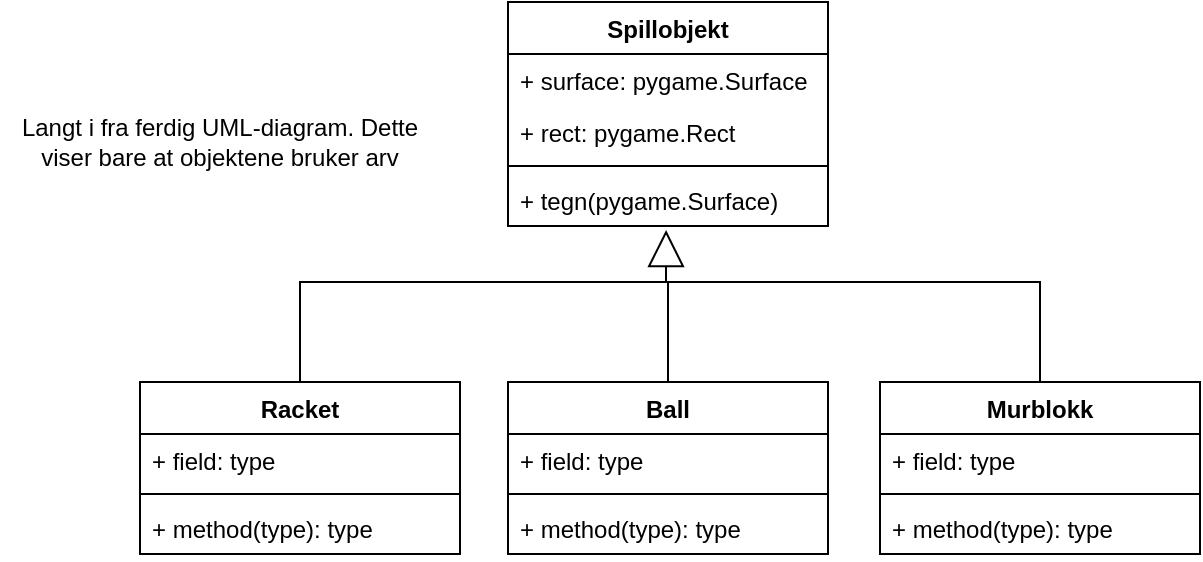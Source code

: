 <mxfile version="23.0.2" type="device">
  <diagram name="Page-1" id="seppJ6-dGsVZjI3xK1D8">
    <mxGraphModel dx="1060" dy="676" grid="1" gridSize="10" guides="1" tooltips="1" connect="1" arrows="1" fold="1" page="1" pageScale="1" pageWidth="827" pageHeight="1169" math="0" shadow="0">
      <root>
        <mxCell id="0" />
        <mxCell id="1" parent="0" />
        <mxCell id="UfFqLhTvEbOYDPAEkrNz-5" value="Spillobjekt" style="swimlane;fontStyle=1;align=center;verticalAlign=top;childLayout=stackLayout;horizontal=1;startSize=26;horizontalStack=0;resizeParent=1;resizeParentMax=0;resizeLast=0;collapsible=1;marginBottom=0;whiteSpace=wrap;html=1;" vertex="1" parent="1">
          <mxGeometry x="334" y="160" width="160" height="112" as="geometry" />
        </mxCell>
        <mxCell id="UfFqLhTvEbOYDPAEkrNz-6" value="+ surface: pygame.Surface" style="text;strokeColor=none;fillColor=none;align=left;verticalAlign=top;spacingLeft=4;spacingRight=4;overflow=hidden;rotatable=0;points=[[0,0.5],[1,0.5]];portConstraint=eastwest;whiteSpace=wrap;html=1;" vertex="1" parent="UfFqLhTvEbOYDPAEkrNz-5">
          <mxGeometry y="26" width="160" height="26" as="geometry" />
        </mxCell>
        <mxCell id="UfFqLhTvEbOYDPAEkrNz-21" value="+ rect: pygame.Rect" style="text;strokeColor=none;fillColor=none;align=left;verticalAlign=top;spacingLeft=4;spacingRight=4;overflow=hidden;rotatable=0;points=[[0,0.5],[1,0.5]];portConstraint=eastwest;whiteSpace=wrap;html=1;" vertex="1" parent="UfFqLhTvEbOYDPAEkrNz-5">
          <mxGeometry y="52" width="160" height="26" as="geometry" />
        </mxCell>
        <mxCell id="UfFqLhTvEbOYDPAEkrNz-7" value="" style="line;strokeWidth=1;fillColor=none;align=left;verticalAlign=middle;spacingTop=-1;spacingLeft=3;spacingRight=3;rotatable=0;labelPosition=right;points=[];portConstraint=eastwest;strokeColor=inherit;" vertex="1" parent="UfFqLhTvEbOYDPAEkrNz-5">
          <mxGeometry y="78" width="160" height="8" as="geometry" />
        </mxCell>
        <mxCell id="UfFqLhTvEbOYDPAEkrNz-8" value="+ tegn(pygame.Surface)" style="text;strokeColor=none;fillColor=none;align=left;verticalAlign=top;spacingLeft=4;spacingRight=4;overflow=hidden;rotatable=0;points=[[0,0.5],[1,0.5]];portConstraint=eastwest;whiteSpace=wrap;html=1;" vertex="1" parent="UfFqLhTvEbOYDPAEkrNz-5">
          <mxGeometry y="86" width="160" height="26" as="geometry" />
        </mxCell>
        <mxCell id="UfFqLhTvEbOYDPAEkrNz-9" value="Racket" style="swimlane;fontStyle=1;align=center;verticalAlign=top;childLayout=stackLayout;horizontal=1;startSize=26;horizontalStack=0;resizeParent=1;resizeParentMax=0;resizeLast=0;collapsible=1;marginBottom=0;whiteSpace=wrap;html=1;" vertex="1" parent="1">
          <mxGeometry x="150" y="350" width="160" height="86" as="geometry" />
        </mxCell>
        <mxCell id="UfFqLhTvEbOYDPAEkrNz-10" value="+ field: type" style="text;strokeColor=none;fillColor=none;align=left;verticalAlign=top;spacingLeft=4;spacingRight=4;overflow=hidden;rotatable=0;points=[[0,0.5],[1,0.5]];portConstraint=eastwest;whiteSpace=wrap;html=1;" vertex="1" parent="UfFqLhTvEbOYDPAEkrNz-9">
          <mxGeometry y="26" width="160" height="26" as="geometry" />
        </mxCell>
        <mxCell id="UfFqLhTvEbOYDPAEkrNz-11" value="" style="line;strokeWidth=1;fillColor=none;align=left;verticalAlign=middle;spacingTop=-1;spacingLeft=3;spacingRight=3;rotatable=0;labelPosition=right;points=[];portConstraint=eastwest;strokeColor=inherit;" vertex="1" parent="UfFqLhTvEbOYDPAEkrNz-9">
          <mxGeometry y="52" width="160" height="8" as="geometry" />
        </mxCell>
        <mxCell id="UfFqLhTvEbOYDPAEkrNz-12" value="+ method(type): type" style="text;strokeColor=none;fillColor=none;align=left;verticalAlign=top;spacingLeft=4;spacingRight=4;overflow=hidden;rotatable=0;points=[[0,0.5],[1,0.5]];portConstraint=eastwest;whiteSpace=wrap;html=1;" vertex="1" parent="UfFqLhTvEbOYDPAEkrNz-9">
          <mxGeometry y="60" width="160" height="26" as="geometry" />
        </mxCell>
        <mxCell id="UfFqLhTvEbOYDPAEkrNz-13" value="Ball" style="swimlane;fontStyle=1;align=center;verticalAlign=top;childLayout=stackLayout;horizontal=1;startSize=26;horizontalStack=0;resizeParent=1;resizeParentMax=0;resizeLast=0;collapsible=1;marginBottom=0;whiteSpace=wrap;html=1;" vertex="1" parent="1">
          <mxGeometry x="334" y="350" width="160" height="86" as="geometry" />
        </mxCell>
        <mxCell id="UfFqLhTvEbOYDPAEkrNz-14" value="+ field: type" style="text;strokeColor=none;fillColor=none;align=left;verticalAlign=top;spacingLeft=4;spacingRight=4;overflow=hidden;rotatable=0;points=[[0,0.5],[1,0.5]];portConstraint=eastwest;whiteSpace=wrap;html=1;" vertex="1" parent="UfFqLhTvEbOYDPAEkrNz-13">
          <mxGeometry y="26" width="160" height="26" as="geometry" />
        </mxCell>
        <mxCell id="UfFqLhTvEbOYDPAEkrNz-15" value="" style="line;strokeWidth=1;fillColor=none;align=left;verticalAlign=middle;spacingTop=-1;spacingLeft=3;spacingRight=3;rotatable=0;labelPosition=right;points=[];portConstraint=eastwest;strokeColor=inherit;" vertex="1" parent="UfFqLhTvEbOYDPAEkrNz-13">
          <mxGeometry y="52" width="160" height="8" as="geometry" />
        </mxCell>
        <mxCell id="UfFqLhTvEbOYDPAEkrNz-16" value="+ method(type): type" style="text;strokeColor=none;fillColor=none;align=left;verticalAlign=top;spacingLeft=4;spacingRight=4;overflow=hidden;rotatable=0;points=[[0,0.5],[1,0.5]];portConstraint=eastwest;whiteSpace=wrap;html=1;" vertex="1" parent="UfFqLhTvEbOYDPAEkrNz-13">
          <mxGeometry y="60" width="160" height="26" as="geometry" />
        </mxCell>
        <mxCell id="UfFqLhTvEbOYDPAEkrNz-17" value="Murblokk" style="swimlane;fontStyle=1;align=center;verticalAlign=top;childLayout=stackLayout;horizontal=1;startSize=26;horizontalStack=0;resizeParent=1;resizeParentMax=0;resizeLast=0;collapsible=1;marginBottom=0;whiteSpace=wrap;html=1;" vertex="1" parent="1">
          <mxGeometry x="520" y="350" width="160" height="86" as="geometry" />
        </mxCell>
        <mxCell id="UfFqLhTvEbOYDPAEkrNz-18" value="+ field: type" style="text;strokeColor=none;fillColor=none;align=left;verticalAlign=top;spacingLeft=4;spacingRight=4;overflow=hidden;rotatable=0;points=[[0,0.5],[1,0.5]];portConstraint=eastwest;whiteSpace=wrap;html=1;" vertex="1" parent="UfFqLhTvEbOYDPAEkrNz-17">
          <mxGeometry y="26" width="160" height="26" as="geometry" />
        </mxCell>
        <mxCell id="UfFqLhTvEbOYDPAEkrNz-19" value="" style="line;strokeWidth=1;fillColor=none;align=left;verticalAlign=middle;spacingTop=-1;spacingLeft=3;spacingRight=3;rotatable=0;labelPosition=right;points=[];portConstraint=eastwest;strokeColor=inherit;" vertex="1" parent="UfFqLhTvEbOYDPAEkrNz-17">
          <mxGeometry y="52" width="160" height="8" as="geometry" />
        </mxCell>
        <mxCell id="UfFqLhTvEbOYDPAEkrNz-20" value="+ method(type): type" style="text;strokeColor=none;fillColor=none;align=left;verticalAlign=top;spacingLeft=4;spacingRight=4;overflow=hidden;rotatable=0;points=[[0,0.5],[1,0.5]];portConstraint=eastwest;whiteSpace=wrap;html=1;" vertex="1" parent="UfFqLhTvEbOYDPAEkrNz-17">
          <mxGeometry y="60" width="160" height="26" as="geometry" />
        </mxCell>
        <mxCell id="UfFqLhTvEbOYDPAEkrNz-23" value="" style="endArrow=block;endSize=16;endFill=0;html=1;rounded=0;entryX=0.494;entryY=1.077;entryDx=0;entryDy=0;entryPerimeter=0;exitX=0.5;exitY=0;exitDx=0;exitDy=0;" edge="1" parent="1" source="UfFqLhTvEbOYDPAEkrNz-9" target="UfFqLhTvEbOYDPAEkrNz-8">
          <mxGeometry width="160" relative="1" as="geometry">
            <mxPoint x="330" y="320" as="sourcePoint" />
            <mxPoint x="490" y="320" as="targetPoint" />
            <Array as="points">
              <mxPoint x="230" y="300" />
              <mxPoint x="413" y="300" />
            </Array>
          </mxGeometry>
        </mxCell>
        <mxCell id="UfFqLhTvEbOYDPAEkrNz-24" value="" style="endArrow=none;html=1;rounded=0;exitX=0.5;exitY=0;exitDx=0;exitDy=0;" edge="1" parent="1" source="UfFqLhTvEbOYDPAEkrNz-13">
          <mxGeometry width="50" height="50" relative="1" as="geometry">
            <mxPoint x="330" y="330" as="sourcePoint" />
            <mxPoint x="414" y="300" as="targetPoint" />
          </mxGeometry>
        </mxCell>
        <mxCell id="UfFqLhTvEbOYDPAEkrNz-25" value="" style="endArrow=none;html=1;rounded=0;exitX=0.5;exitY=0;exitDx=0;exitDy=0;" edge="1" parent="1" source="UfFqLhTvEbOYDPAEkrNz-17">
          <mxGeometry width="50" height="50" relative="1" as="geometry">
            <mxPoint x="580" y="300" as="sourcePoint" />
            <mxPoint x="410" y="300" as="targetPoint" />
            <Array as="points">
              <mxPoint x="600" y="300" />
            </Array>
          </mxGeometry>
        </mxCell>
        <mxCell id="UfFqLhTvEbOYDPAEkrNz-26" value="Langt i fra ferdig UML-diagram. Dette viser bare at objektene bruker arv" style="text;html=1;strokeColor=none;fillColor=none;align=center;verticalAlign=middle;whiteSpace=wrap;rounded=0;" vertex="1" parent="1">
          <mxGeometry x="80" y="200" width="220" height="60" as="geometry" />
        </mxCell>
      </root>
    </mxGraphModel>
  </diagram>
</mxfile>
